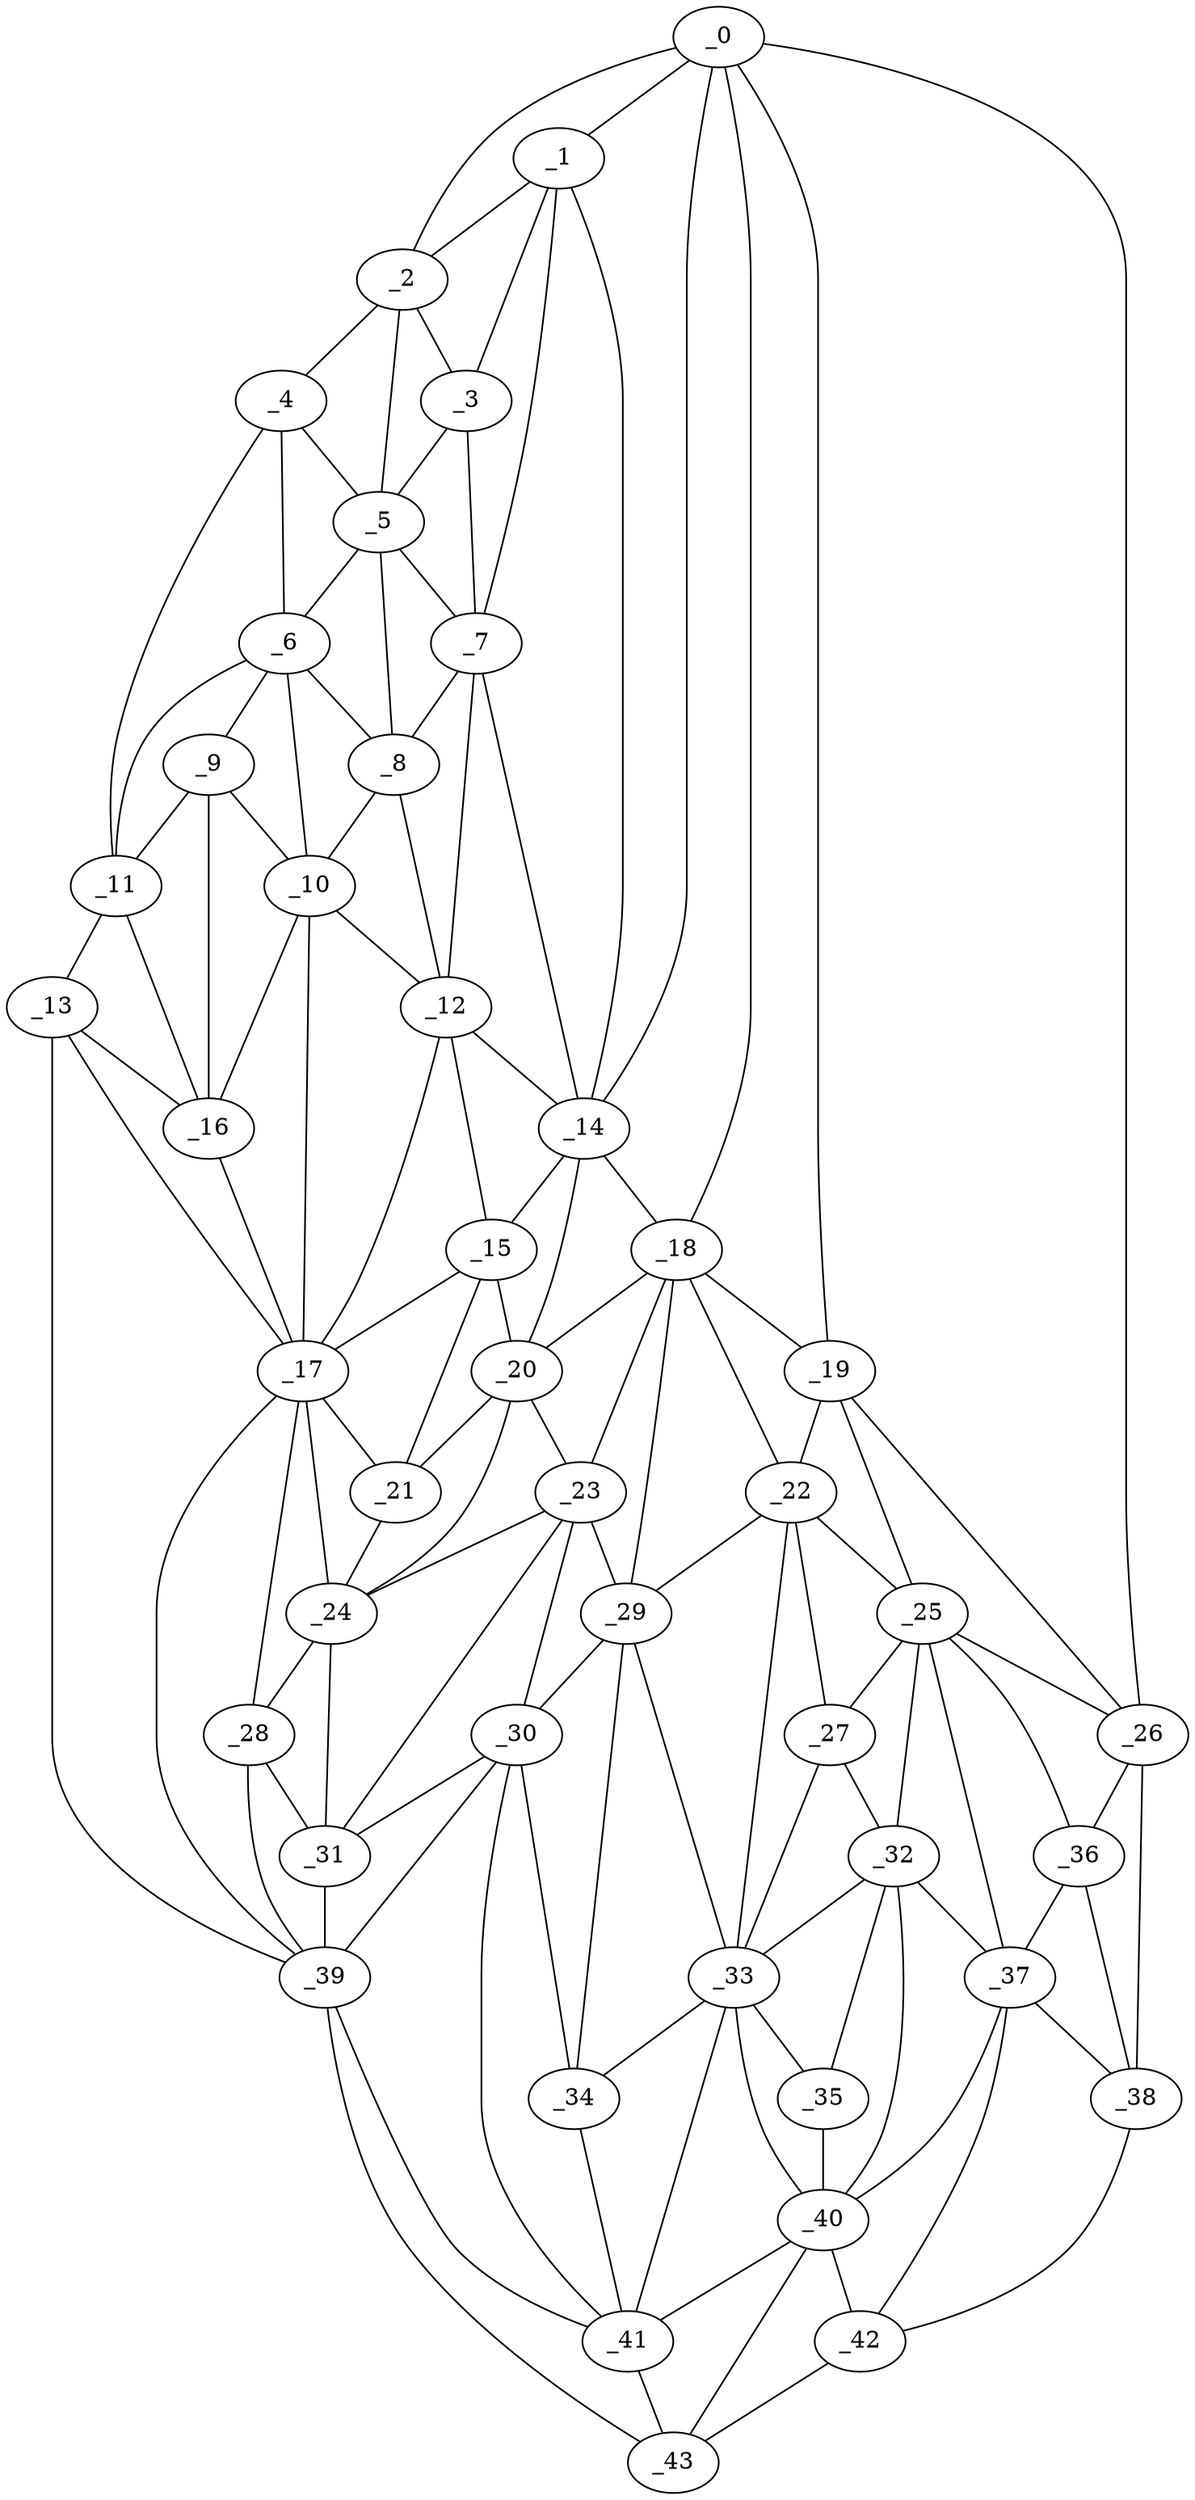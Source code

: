graph "obj57__135.gxl" {
	_0	 [x=16,
		y=66];
	_1	 [x=18,
		y=79];
	_0 -- _1	 [valence=1];
	_2	 [x=19,
		y=95];
	_0 -- _2	 [valence=1];
	_14	 [x=48,
		y=87];
	_0 -- _14	 [valence=2];
	_18	 [x=59,
		y=46];
	_0 -- _18	 [valence=2];
	_19	 [x=60,
		y=38];
	_0 -- _19	 [valence=2];
	_26	 [x=84,
		y=2];
	_0 -- _26	 [valence=1];
	_1 -- _2	 [valence=2];
	_3	 [x=21,
		y=91];
	_1 -- _3	 [valence=1];
	_7	 [x=34,
		y=92];
	_1 -- _7	 [valence=1];
	_1 -- _14	 [valence=2];
	_2 -- _3	 [valence=2];
	_4	 [x=24,
		y=106];
	_2 -- _4	 [valence=1];
	_5	 [x=29,
		y=99];
	_2 -- _5	 [valence=2];
	_3 -- _5	 [valence=1];
	_3 -- _7	 [valence=2];
	_4 -- _5	 [valence=2];
	_6	 [x=30,
		y=110];
	_4 -- _6	 [valence=1];
	_11	 [x=37,
		y=121];
	_4 -- _11	 [valence=1];
	_5 -- _6	 [valence=2];
	_5 -- _7	 [valence=1];
	_8	 [x=36,
		y=101];
	_5 -- _8	 [valence=2];
	_6 -- _8	 [valence=1];
	_9	 [x=36,
		y=110];
	_6 -- _9	 [valence=2];
	_10	 [x=37,
		y=106];
	_6 -- _10	 [valence=2];
	_6 -- _11	 [valence=2];
	_7 -- _8	 [valence=1];
	_12	 [x=39,
		y=96];
	_7 -- _12	 [valence=2];
	_7 -- _14	 [valence=1];
	_8 -- _10	 [valence=1];
	_8 -- _12	 [valence=2];
	_9 -- _10	 [valence=2];
	_9 -- _11	 [valence=2];
	_16	 [x=48,
		y=115];
	_9 -- _16	 [valence=2];
	_10 -- _12	 [valence=2];
	_10 -- _16	 [valence=1];
	_17	 [x=56,
		y=112];
	_10 -- _17	 [valence=2];
	_13	 [x=44,
		y=124];
	_11 -- _13	 [valence=1];
	_11 -- _16	 [valence=2];
	_12 -- _14	 [valence=2];
	_15	 [x=48,
		y=91];
	_12 -- _15	 [valence=2];
	_12 -- _17	 [valence=2];
	_13 -- _16	 [valence=2];
	_13 -- _17	 [valence=1];
	_39	 [x=105,
		y=101];
	_13 -- _39	 [valence=1];
	_14 -- _15	 [valence=1];
	_14 -- _18	 [valence=1];
	_20	 [x=60,
		y=86];
	_14 -- _20	 [valence=2];
	_15 -- _17	 [valence=2];
	_15 -- _20	 [valence=2];
	_21	 [x=70,
		y=100];
	_15 -- _21	 [valence=2];
	_16 -- _17	 [valence=2];
	_17 -- _21	 [valence=1];
	_24	 [x=81,
		y=98];
	_17 -- _24	 [valence=2];
	_28	 [x=88,
		y=99];
	_17 -- _28	 [valence=1];
	_17 -- _39	 [valence=2];
	_18 -- _19	 [valence=1];
	_18 -- _20	 [valence=2];
	_22	 [x=75,
		y=29];
	_18 -- _22	 [valence=2];
	_23	 [x=80,
		y=74];
	_18 -- _23	 [valence=2];
	_29	 [x=90,
		y=58];
	_18 -- _29	 [valence=1];
	_19 -- _22	 [valence=2];
	_25	 [x=83,
		y=14];
	_19 -- _25	 [valence=1];
	_19 -- _26	 [valence=1];
	_20 -- _21	 [valence=1];
	_20 -- _23	 [valence=1];
	_20 -- _24	 [valence=2];
	_21 -- _24	 [valence=2];
	_22 -- _25	 [valence=2];
	_27	 [x=86,
		y=31];
	_22 -- _27	 [valence=1];
	_22 -- _29	 [valence=1];
	_33	 [x=94,
		y=43];
	_22 -- _33	 [valence=2];
	_23 -- _24	 [valence=1];
	_23 -- _29	 [valence=2];
	_30	 [x=91,
		y=74];
	_23 -- _30	 [valence=2];
	_31	 [x=91,
		y=84];
	_23 -- _31	 [valence=2];
	_24 -- _28	 [valence=1];
	_24 -- _31	 [valence=2];
	_25 -- _26	 [valence=2];
	_25 -- _27	 [valence=2];
	_32	 [x=93,
		y=32];
	_25 -- _32	 [valence=2];
	_36	 [x=98,
		y=9];
	_25 -- _36	 [valence=2];
	_37	 [x=102,
		y=20];
	_25 -- _37	 [valence=2];
	_26 -- _36	 [valence=2];
	_38	 [x=105,
		y=7];
	_26 -- _38	 [valence=1];
	_27 -- _32	 [valence=1];
	_27 -- _33	 [valence=2];
	_28 -- _31	 [valence=2];
	_28 -- _39	 [valence=2];
	_29 -- _30	 [valence=1];
	_29 -- _33	 [valence=2];
	_34	 [x=94,
		y=57];
	_29 -- _34	 [valence=1];
	_30 -- _31	 [valence=2];
	_30 -- _34	 [valence=2];
	_30 -- _39	 [valence=1];
	_41	 [x=113,
		y=53];
	_30 -- _41	 [valence=2];
	_31 -- _39	 [valence=1];
	_32 -- _33	 [valence=2];
	_35	 [x=96,
		y=38];
	_32 -- _35	 [valence=1];
	_32 -- _37	 [valence=2];
	_40	 [x=107,
		y=37];
	_32 -- _40	 [valence=2];
	_33 -- _34	 [valence=2];
	_33 -- _35	 [valence=2];
	_33 -- _40	 [valence=2];
	_33 -- _41	 [valence=2];
	_34 -- _41	 [valence=1];
	_35 -- _40	 [valence=2];
	_36 -- _37	 [valence=1];
	_36 -- _38	 [valence=1];
	_37 -- _38	 [valence=2];
	_37 -- _40	 [valence=2];
	_42	 [x=119,
		y=41];
	_37 -- _42	 [valence=1];
	_38 -- _42	 [valence=1];
	_39 -- _41	 [valence=2];
	_43	 [x=119,
		y=47];
	_39 -- _43	 [valence=1];
	_40 -- _41	 [valence=1];
	_40 -- _42	 [valence=2];
	_40 -- _43	 [valence=2];
	_41 -- _43	 [valence=2];
	_42 -- _43	 [valence=1];
}
